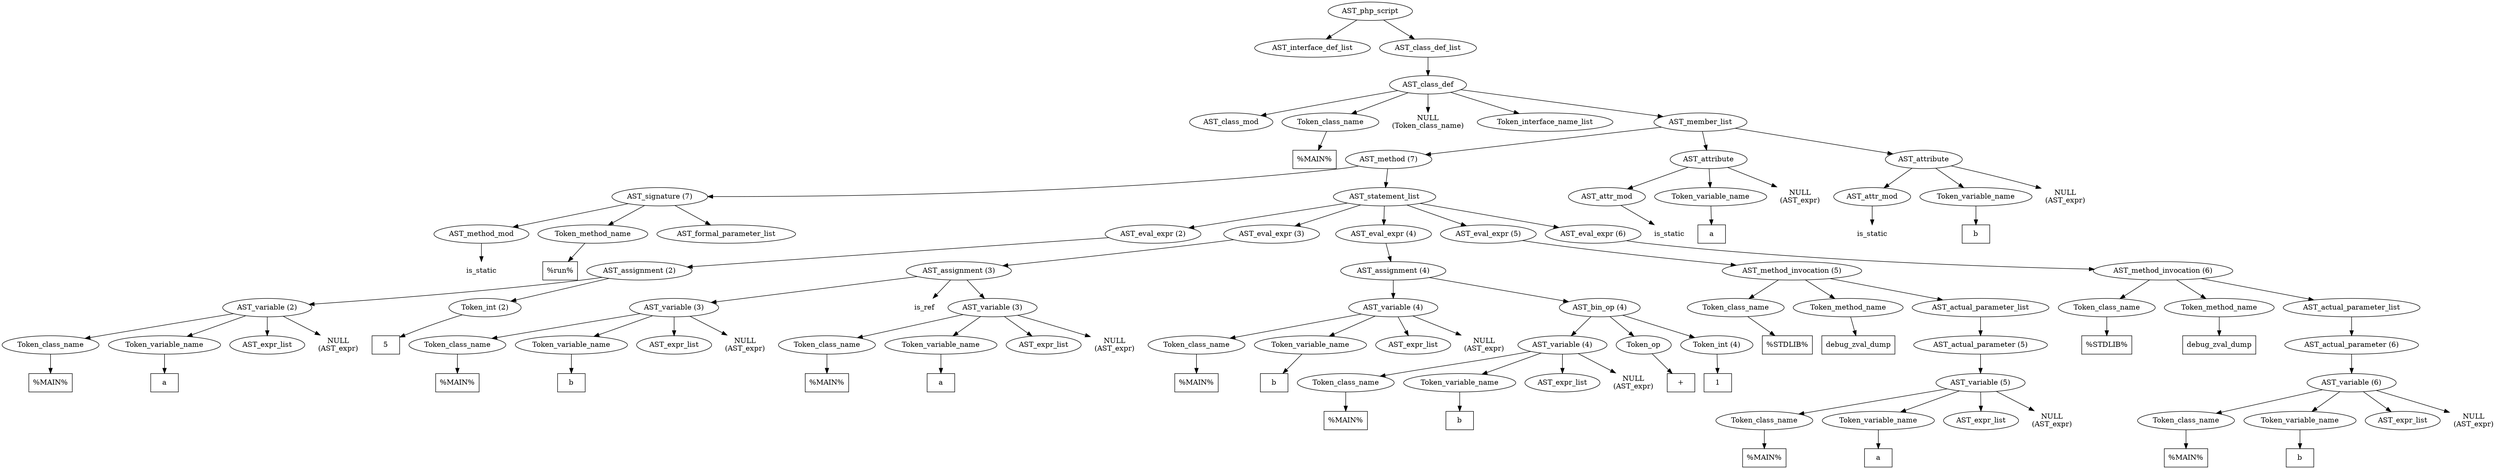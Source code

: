/*
 * AST in dot format generated by phc -- the PHP compiler
 */

digraph AST {
node_0 [label="AST_php_script"];
node_1 [label="AST_interface_def_list"];
node_2 [label="AST_class_def_list"];
node_3 [label="AST_class_def"];
node_4 [label="AST_class_mod"];
node_5 [label="Token_class_name"];
node_6 [label="%MAIN%", shape=box]
node_5 -> node_6;
node_7 [label="NULL\n(Token_class_name)", shape=plaintext]
node_8 [label="Token_interface_name_list"];
node_9 [label="AST_member_list"];
node_10 [label="AST_method (7)"];
node_11 [label="AST_signature (7)"];
node_12 [label="AST_method_mod"];
node_13 [label="is_static", shape=plaintext]
node_12 -> node_13;
node_14 [label="Token_method_name"];
node_15 [label="%run%", shape=box]
node_14 -> node_15;
node_16 [label="AST_formal_parameter_list"];
node_11 -> node_16;
node_11 -> node_14;
node_11 -> node_12;
node_17 [label="AST_statement_list"];
node_18 [label="AST_eval_expr (2)"];
node_19 [label="AST_assignment (2)"];
node_20 [label="AST_variable (2)"];
node_21 [label="Token_class_name"];
node_22 [label="%MAIN%", shape=box]
node_21 -> node_22;
node_23 [label="Token_variable_name"];
node_24 [label="a", shape=box]
node_23 -> node_24;
node_25 [label="AST_expr_list"];
node_26 [label="NULL\n(AST_expr)", shape=plaintext]
node_20 -> node_26;
node_20 -> node_25;
node_20 -> node_23;
node_20 -> node_21;
node_27 [label="Token_int (2)"];
node_28 [label="5", shape=box]
node_27 -> node_28;
node_19 -> node_27;
node_19 -> node_20;
node_18 -> node_19;
node_29 [label="AST_eval_expr (3)"];
node_30 [label="AST_assignment (3)"];
node_31 [label="AST_variable (3)"];
node_32 [label="Token_class_name"];
node_33 [label="%MAIN%", shape=box]
node_32 -> node_33;
node_34 [label="Token_variable_name"];
node_35 [label="b", shape=box]
node_34 -> node_35;
node_36 [label="AST_expr_list"];
node_37 [label="NULL\n(AST_expr)", shape=plaintext]
node_31 -> node_37;
node_31 -> node_36;
node_31 -> node_34;
node_31 -> node_32;
node_38 [label="is_ref", shape=plaintext]
node_39 [label="AST_variable (3)"];
node_40 [label="Token_class_name"];
node_41 [label="%MAIN%", shape=box]
node_40 -> node_41;
node_42 [label="Token_variable_name"];
node_43 [label="a", shape=box]
node_42 -> node_43;
node_44 [label="AST_expr_list"];
node_45 [label="NULL\n(AST_expr)", shape=plaintext]
node_39 -> node_45;
node_39 -> node_44;
node_39 -> node_42;
node_39 -> node_40;
node_30 -> node_39;
node_30 -> node_38;
node_30 -> node_31;
node_29 -> node_30;
node_46 [label="AST_eval_expr (4)"];
node_47 [label="AST_assignment (4)"];
node_48 [label="AST_variable (4)"];
node_49 [label="Token_class_name"];
node_50 [label="%MAIN%", shape=box]
node_49 -> node_50;
node_51 [label="Token_variable_name"];
node_52 [label="b", shape=box]
node_51 -> node_52;
node_53 [label="AST_expr_list"];
node_54 [label="NULL\n(AST_expr)", shape=plaintext]
node_48 -> node_54;
node_48 -> node_53;
node_48 -> node_51;
node_48 -> node_49;
node_55 [label="AST_bin_op (4)"];
node_56 [label="AST_variable (4)"];
node_57 [label="Token_class_name"];
node_58 [label="%MAIN%", shape=box]
node_57 -> node_58;
node_59 [label="Token_variable_name"];
node_60 [label="b", shape=box]
node_59 -> node_60;
node_61 [label="AST_expr_list"];
node_62 [label="NULL\n(AST_expr)", shape=plaintext]
node_56 -> node_62;
node_56 -> node_61;
node_56 -> node_59;
node_56 -> node_57;
node_63 [label="Token_op"];
node_64 [label="+", shape=box]
node_63 -> node_64;
node_65 [label="Token_int (4)"];
node_66 [label="1", shape=box]
node_65 -> node_66;
node_55 -> node_65;
node_55 -> node_63;
node_55 -> node_56;
node_47 -> node_55;
node_47 -> node_48;
node_46 -> node_47;
node_67 [label="AST_eval_expr (5)"];
node_68 [label="AST_method_invocation (5)"];
node_69 [label="Token_class_name"];
node_70 [label="%STDLIB%", shape=box]
node_69 -> node_70;
node_71 [label="Token_method_name"];
node_72 [label="debug_zval_dump", shape=box]
node_71 -> node_72;
node_73 [label="AST_actual_parameter_list"];
node_74 [label="AST_actual_parameter (5)"];
node_75 [label="AST_variable (5)"];
node_76 [label="Token_class_name"];
node_77 [label="%MAIN%", shape=box]
node_76 -> node_77;
node_78 [label="Token_variable_name"];
node_79 [label="a", shape=box]
node_78 -> node_79;
node_80 [label="AST_expr_list"];
node_81 [label="NULL\n(AST_expr)", shape=plaintext]
node_75 -> node_81;
node_75 -> node_80;
node_75 -> node_78;
node_75 -> node_76;
node_74 -> node_75;
node_73 -> node_74;
node_68 -> node_73;
node_68 -> node_71;
node_68 -> node_69;
node_67 -> node_68;
node_82 [label="AST_eval_expr (6)"];
node_83 [label="AST_method_invocation (6)"];
node_84 [label="Token_class_name"];
node_85 [label="%STDLIB%", shape=box]
node_84 -> node_85;
node_86 [label="Token_method_name"];
node_87 [label="debug_zval_dump", shape=box]
node_86 -> node_87;
node_88 [label="AST_actual_parameter_list"];
node_89 [label="AST_actual_parameter (6)"];
node_90 [label="AST_variable (6)"];
node_91 [label="Token_class_name"];
node_92 [label="%MAIN%", shape=box]
node_91 -> node_92;
node_93 [label="Token_variable_name"];
node_94 [label="b", shape=box]
node_93 -> node_94;
node_95 [label="AST_expr_list"];
node_96 [label="NULL\n(AST_expr)", shape=plaintext]
node_90 -> node_96;
node_90 -> node_95;
node_90 -> node_93;
node_90 -> node_91;
node_89 -> node_90;
node_88 -> node_89;
node_83 -> node_88;
node_83 -> node_86;
node_83 -> node_84;
node_82 -> node_83;
node_17 -> node_82;
node_17 -> node_67;
node_17 -> node_46;
node_17 -> node_29;
node_17 -> node_18;
node_10 -> node_17;
node_10 -> node_11;
node_97 [label="AST_attribute"];
node_98 [label="AST_attr_mod"];
node_99 [label="is_static", shape=plaintext]
node_98 -> node_99;
node_100 [label="Token_variable_name"];
node_101 [label="a", shape=box]
node_100 -> node_101;
node_102 [label="NULL\n(AST_expr)", shape=plaintext]
node_97 -> node_102;
node_97 -> node_100;
node_97 -> node_98;
node_103 [label="AST_attribute"];
node_104 [label="AST_attr_mod"];
node_105 [label="is_static", shape=plaintext]
node_104 -> node_105;
node_106 [label="Token_variable_name"];
node_107 [label="b", shape=box]
node_106 -> node_107;
node_108 [label="NULL\n(AST_expr)", shape=plaintext]
node_103 -> node_108;
node_103 -> node_106;
node_103 -> node_104;
node_9 -> node_103;
node_9 -> node_97;
node_9 -> node_10;
node_3 -> node_9;
node_3 -> node_8;
node_3 -> node_7;
node_3 -> node_5;
node_3 -> node_4;
node_2 -> node_3;
node_0 -> node_2;
node_0 -> node_1;
}
